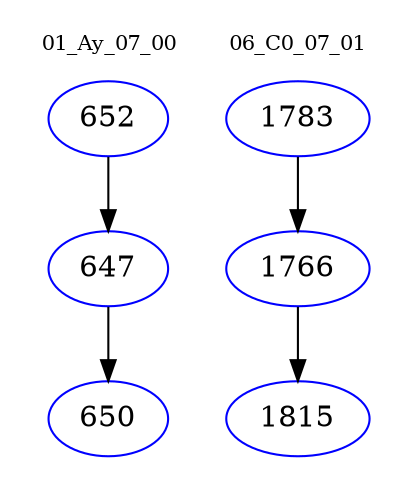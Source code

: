 digraph{
subgraph cluster_0 {
color = white
label = "01_Ay_07_00";
fontsize=10;
T0_652 [label="652", color="blue"]
T0_652 -> T0_647 [color="black"]
T0_647 [label="647", color="blue"]
T0_647 -> T0_650 [color="black"]
T0_650 [label="650", color="blue"]
}
subgraph cluster_1 {
color = white
label = "06_C0_07_01";
fontsize=10;
T1_1783 [label="1783", color="blue"]
T1_1783 -> T1_1766 [color="black"]
T1_1766 [label="1766", color="blue"]
T1_1766 -> T1_1815 [color="black"]
T1_1815 [label="1815", color="blue"]
}
}
